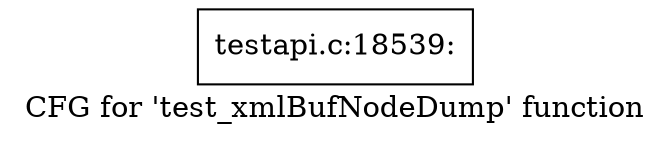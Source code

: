 digraph "CFG for 'test_xmlBufNodeDump' function" {
	label="CFG for 'test_xmlBufNodeDump' function";

	Node0x4af74c0 [shape=record,label="{testapi.c:18539:}"];
}
